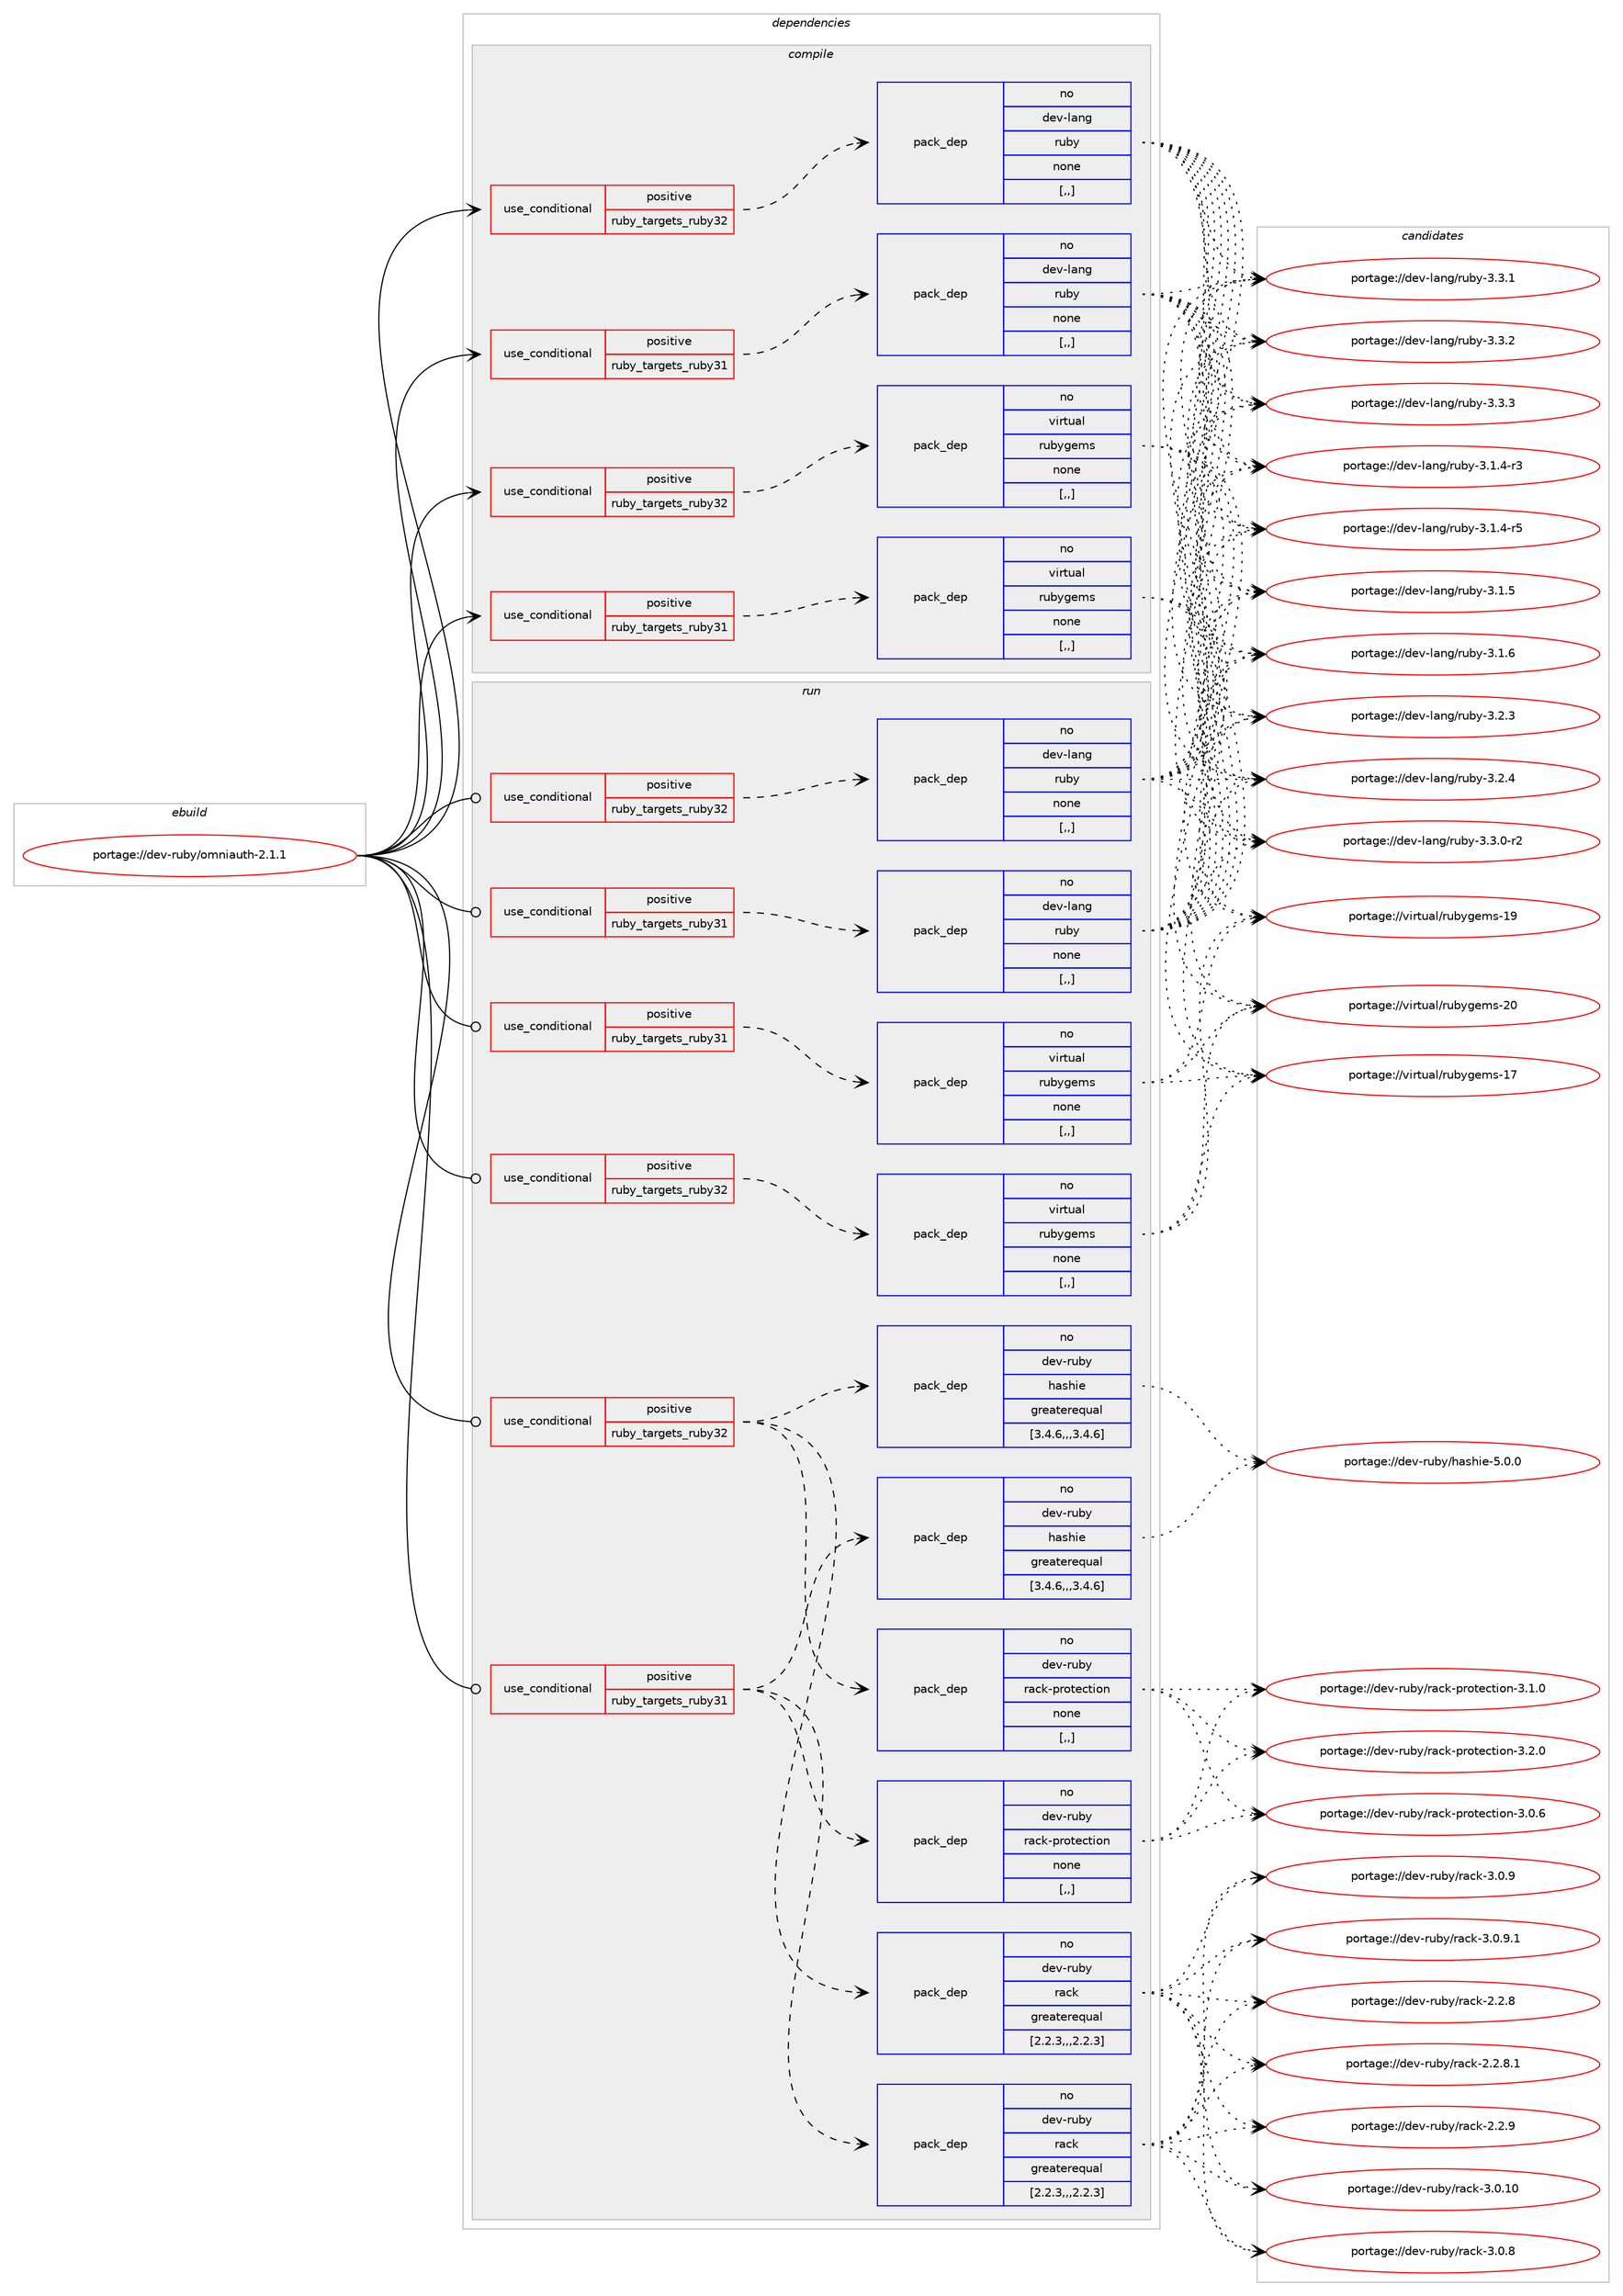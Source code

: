 digraph prolog {

# *************
# Graph options
# *************

newrank=true;
concentrate=true;
compound=true;
graph [rankdir=LR,fontname=Helvetica,fontsize=10,ranksep=1.5];#, ranksep=2.5, nodesep=0.2];
edge  [arrowhead=vee];
node  [fontname=Helvetica,fontsize=10];

# **********
# The ebuild
# **********

subgraph cluster_leftcol {
color=gray;
rank=same;
label=<<i>ebuild</i>>;
id [label="portage://dev-ruby/omniauth-2.1.1", color=red, width=4, href="../dev-ruby/omniauth-2.1.1.svg"];
}

# ****************
# The dependencies
# ****************

subgraph cluster_midcol {
color=gray;
label=<<i>dependencies</i>>;
subgraph cluster_compile {
fillcolor="#eeeeee";
style=filled;
label=<<i>compile</i>>;
subgraph cond50670 {
dependency188884 [label=<<TABLE BORDER="0" CELLBORDER="1" CELLSPACING="0" CELLPADDING="4"><TR><TD ROWSPAN="3" CELLPADDING="10">use_conditional</TD></TR><TR><TD>positive</TD></TR><TR><TD>ruby_targets_ruby31</TD></TR></TABLE>>, shape=none, color=red];
subgraph pack136897 {
dependency188885 [label=<<TABLE BORDER="0" CELLBORDER="1" CELLSPACING="0" CELLPADDING="4" WIDTH="220"><TR><TD ROWSPAN="6" CELLPADDING="30">pack_dep</TD></TR><TR><TD WIDTH="110">no</TD></TR><TR><TD>dev-lang</TD></TR><TR><TD>ruby</TD></TR><TR><TD>none</TD></TR><TR><TD>[,,]</TD></TR></TABLE>>, shape=none, color=blue];
}
dependency188884:e -> dependency188885:w [weight=20,style="dashed",arrowhead="vee"];
}
id:e -> dependency188884:w [weight=20,style="solid",arrowhead="vee"];
subgraph cond50671 {
dependency188886 [label=<<TABLE BORDER="0" CELLBORDER="1" CELLSPACING="0" CELLPADDING="4"><TR><TD ROWSPAN="3" CELLPADDING="10">use_conditional</TD></TR><TR><TD>positive</TD></TR><TR><TD>ruby_targets_ruby31</TD></TR></TABLE>>, shape=none, color=red];
subgraph pack136898 {
dependency188887 [label=<<TABLE BORDER="0" CELLBORDER="1" CELLSPACING="0" CELLPADDING="4" WIDTH="220"><TR><TD ROWSPAN="6" CELLPADDING="30">pack_dep</TD></TR><TR><TD WIDTH="110">no</TD></TR><TR><TD>virtual</TD></TR><TR><TD>rubygems</TD></TR><TR><TD>none</TD></TR><TR><TD>[,,]</TD></TR></TABLE>>, shape=none, color=blue];
}
dependency188886:e -> dependency188887:w [weight=20,style="dashed",arrowhead="vee"];
}
id:e -> dependency188886:w [weight=20,style="solid",arrowhead="vee"];
subgraph cond50672 {
dependency188888 [label=<<TABLE BORDER="0" CELLBORDER="1" CELLSPACING="0" CELLPADDING="4"><TR><TD ROWSPAN="3" CELLPADDING="10">use_conditional</TD></TR><TR><TD>positive</TD></TR><TR><TD>ruby_targets_ruby32</TD></TR></TABLE>>, shape=none, color=red];
subgraph pack136899 {
dependency188889 [label=<<TABLE BORDER="0" CELLBORDER="1" CELLSPACING="0" CELLPADDING="4" WIDTH="220"><TR><TD ROWSPAN="6" CELLPADDING="30">pack_dep</TD></TR><TR><TD WIDTH="110">no</TD></TR><TR><TD>dev-lang</TD></TR><TR><TD>ruby</TD></TR><TR><TD>none</TD></TR><TR><TD>[,,]</TD></TR></TABLE>>, shape=none, color=blue];
}
dependency188888:e -> dependency188889:w [weight=20,style="dashed",arrowhead="vee"];
}
id:e -> dependency188888:w [weight=20,style="solid",arrowhead="vee"];
subgraph cond50673 {
dependency188890 [label=<<TABLE BORDER="0" CELLBORDER="1" CELLSPACING="0" CELLPADDING="4"><TR><TD ROWSPAN="3" CELLPADDING="10">use_conditional</TD></TR><TR><TD>positive</TD></TR><TR><TD>ruby_targets_ruby32</TD></TR></TABLE>>, shape=none, color=red];
subgraph pack136900 {
dependency188891 [label=<<TABLE BORDER="0" CELLBORDER="1" CELLSPACING="0" CELLPADDING="4" WIDTH="220"><TR><TD ROWSPAN="6" CELLPADDING="30">pack_dep</TD></TR><TR><TD WIDTH="110">no</TD></TR><TR><TD>virtual</TD></TR><TR><TD>rubygems</TD></TR><TR><TD>none</TD></TR><TR><TD>[,,]</TD></TR></TABLE>>, shape=none, color=blue];
}
dependency188890:e -> dependency188891:w [weight=20,style="dashed",arrowhead="vee"];
}
id:e -> dependency188890:w [weight=20,style="solid",arrowhead="vee"];
}
subgraph cluster_compileandrun {
fillcolor="#eeeeee";
style=filled;
label=<<i>compile and run</i>>;
}
subgraph cluster_run {
fillcolor="#eeeeee";
style=filled;
label=<<i>run</i>>;
subgraph cond50674 {
dependency188892 [label=<<TABLE BORDER="0" CELLBORDER="1" CELLSPACING="0" CELLPADDING="4"><TR><TD ROWSPAN="3" CELLPADDING="10">use_conditional</TD></TR><TR><TD>positive</TD></TR><TR><TD>ruby_targets_ruby31</TD></TR></TABLE>>, shape=none, color=red];
subgraph pack136901 {
dependency188893 [label=<<TABLE BORDER="0" CELLBORDER="1" CELLSPACING="0" CELLPADDING="4" WIDTH="220"><TR><TD ROWSPAN="6" CELLPADDING="30">pack_dep</TD></TR><TR><TD WIDTH="110">no</TD></TR><TR><TD>dev-lang</TD></TR><TR><TD>ruby</TD></TR><TR><TD>none</TD></TR><TR><TD>[,,]</TD></TR></TABLE>>, shape=none, color=blue];
}
dependency188892:e -> dependency188893:w [weight=20,style="dashed",arrowhead="vee"];
}
id:e -> dependency188892:w [weight=20,style="solid",arrowhead="odot"];
subgraph cond50675 {
dependency188894 [label=<<TABLE BORDER="0" CELLBORDER="1" CELLSPACING="0" CELLPADDING="4"><TR><TD ROWSPAN="3" CELLPADDING="10">use_conditional</TD></TR><TR><TD>positive</TD></TR><TR><TD>ruby_targets_ruby31</TD></TR></TABLE>>, shape=none, color=red];
subgraph pack136902 {
dependency188895 [label=<<TABLE BORDER="0" CELLBORDER="1" CELLSPACING="0" CELLPADDING="4" WIDTH="220"><TR><TD ROWSPAN="6" CELLPADDING="30">pack_dep</TD></TR><TR><TD WIDTH="110">no</TD></TR><TR><TD>dev-ruby</TD></TR><TR><TD>rack</TD></TR><TR><TD>greaterequal</TD></TR><TR><TD>[2.2.3,,,2.2.3]</TD></TR></TABLE>>, shape=none, color=blue];
}
dependency188894:e -> dependency188895:w [weight=20,style="dashed",arrowhead="vee"];
subgraph pack136903 {
dependency188896 [label=<<TABLE BORDER="0" CELLBORDER="1" CELLSPACING="0" CELLPADDING="4" WIDTH="220"><TR><TD ROWSPAN="6" CELLPADDING="30">pack_dep</TD></TR><TR><TD WIDTH="110">no</TD></TR><TR><TD>dev-ruby</TD></TR><TR><TD>rack-protection</TD></TR><TR><TD>none</TD></TR><TR><TD>[,,]</TD></TR></TABLE>>, shape=none, color=blue];
}
dependency188894:e -> dependency188896:w [weight=20,style="dashed",arrowhead="vee"];
subgraph pack136904 {
dependency188897 [label=<<TABLE BORDER="0" CELLBORDER="1" CELLSPACING="0" CELLPADDING="4" WIDTH="220"><TR><TD ROWSPAN="6" CELLPADDING="30">pack_dep</TD></TR><TR><TD WIDTH="110">no</TD></TR><TR><TD>dev-ruby</TD></TR><TR><TD>hashie</TD></TR><TR><TD>greaterequal</TD></TR><TR><TD>[3.4.6,,,3.4.6]</TD></TR></TABLE>>, shape=none, color=blue];
}
dependency188894:e -> dependency188897:w [weight=20,style="dashed",arrowhead="vee"];
}
id:e -> dependency188894:w [weight=20,style="solid",arrowhead="odot"];
subgraph cond50676 {
dependency188898 [label=<<TABLE BORDER="0" CELLBORDER="1" CELLSPACING="0" CELLPADDING="4"><TR><TD ROWSPAN="3" CELLPADDING="10">use_conditional</TD></TR><TR><TD>positive</TD></TR><TR><TD>ruby_targets_ruby31</TD></TR></TABLE>>, shape=none, color=red];
subgraph pack136905 {
dependency188899 [label=<<TABLE BORDER="0" CELLBORDER="1" CELLSPACING="0" CELLPADDING="4" WIDTH="220"><TR><TD ROWSPAN="6" CELLPADDING="30">pack_dep</TD></TR><TR><TD WIDTH="110">no</TD></TR><TR><TD>virtual</TD></TR><TR><TD>rubygems</TD></TR><TR><TD>none</TD></TR><TR><TD>[,,]</TD></TR></TABLE>>, shape=none, color=blue];
}
dependency188898:e -> dependency188899:w [weight=20,style="dashed",arrowhead="vee"];
}
id:e -> dependency188898:w [weight=20,style="solid",arrowhead="odot"];
subgraph cond50677 {
dependency188900 [label=<<TABLE BORDER="0" CELLBORDER="1" CELLSPACING="0" CELLPADDING="4"><TR><TD ROWSPAN="3" CELLPADDING="10">use_conditional</TD></TR><TR><TD>positive</TD></TR><TR><TD>ruby_targets_ruby32</TD></TR></TABLE>>, shape=none, color=red];
subgraph pack136906 {
dependency188901 [label=<<TABLE BORDER="0" CELLBORDER="1" CELLSPACING="0" CELLPADDING="4" WIDTH="220"><TR><TD ROWSPAN="6" CELLPADDING="30">pack_dep</TD></TR><TR><TD WIDTH="110">no</TD></TR><TR><TD>dev-lang</TD></TR><TR><TD>ruby</TD></TR><TR><TD>none</TD></TR><TR><TD>[,,]</TD></TR></TABLE>>, shape=none, color=blue];
}
dependency188900:e -> dependency188901:w [weight=20,style="dashed",arrowhead="vee"];
}
id:e -> dependency188900:w [weight=20,style="solid",arrowhead="odot"];
subgraph cond50678 {
dependency188902 [label=<<TABLE BORDER="0" CELLBORDER="1" CELLSPACING="0" CELLPADDING="4"><TR><TD ROWSPAN="3" CELLPADDING="10">use_conditional</TD></TR><TR><TD>positive</TD></TR><TR><TD>ruby_targets_ruby32</TD></TR></TABLE>>, shape=none, color=red];
subgraph pack136907 {
dependency188903 [label=<<TABLE BORDER="0" CELLBORDER="1" CELLSPACING="0" CELLPADDING="4" WIDTH="220"><TR><TD ROWSPAN="6" CELLPADDING="30">pack_dep</TD></TR><TR><TD WIDTH="110">no</TD></TR><TR><TD>dev-ruby</TD></TR><TR><TD>rack</TD></TR><TR><TD>greaterequal</TD></TR><TR><TD>[2.2.3,,,2.2.3]</TD></TR></TABLE>>, shape=none, color=blue];
}
dependency188902:e -> dependency188903:w [weight=20,style="dashed",arrowhead="vee"];
subgraph pack136908 {
dependency188904 [label=<<TABLE BORDER="0" CELLBORDER="1" CELLSPACING="0" CELLPADDING="4" WIDTH="220"><TR><TD ROWSPAN="6" CELLPADDING="30">pack_dep</TD></TR><TR><TD WIDTH="110">no</TD></TR><TR><TD>dev-ruby</TD></TR><TR><TD>rack-protection</TD></TR><TR><TD>none</TD></TR><TR><TD>[,,]</TD></TR></TABLE>>, shape=none, color=blue];
}
dependency188902:e -> dependency188904:w [weight=20,style="dashed",arrowhead="vee"];
subgraph pack136909 {
dependency188905 [label=<<TABLE BORDER="0" CELLBORDER="1" CELLSPACING="0" CELLPADDING="4" WIDTH="220"><TR><TD ROWSPAN="6" CELLPADDING="30">pack_dep</TD></TR><TR><TD WIDTH="110">no</TD></TR><TR><TD>dev-ruby</TD></TR><TR><TD>hashie</TD></TR><TR><TD>greaterequal</TD></TR><TR><TD>[3.4.6,,,3.4.6]</TD></TR></TABLE>>, shape=none, color=blue];
}
dependency188902:e -> dependency188905:w [weight=20,style="dashed",arrowhead="vee"];
}
id:e -> dependency188902:w [weight=20,style="solid",arrowhead="odot"];
subgraph cond50679 {
dependency188906 [label=<<TABLE BORDER="0" CELLBORDER="1" CELLSPACING="0" CELLPADDING="4"><TR><TD ROWSPAN="3" CELLPADDING="10">use_conditional</TD></TR><TR><TD>positive</TD></TR><TR><TD>ruby_targets_ruby32</TD></TR></TABLE>>, shape=none, color=red];
subgraph pack136910 {
dependency188907 [label=<<TABLE BORDER="0" CELLBORDER="1" CELLSPACING="0" CELLPADDING="4" WIDTH="220"><TR><TD ROWSPAN="6" CELLPADDING="30">pack_dep</TD></TR><TR><TD WIDTH="110">no</TD></TR><TR><TD>virtual</TD></TR><TR><TD>rubygems</TD></TR><TR><TD>none</TD></TR><TR><TD>[,,]</TD></TR></TABLE>>, shape=none, color=blue];
}
dependency188906:e -> dependency188907:w [weight=20,style="dashed",arrowhead="vee"];
}
id:e -> dependency188906:w [weight=20,style="solid",arrowhead="odot"];
}
}

# **************
# The candidates
# **************

subgraph cluster_choices {
rank=same;
color=gray;
label=<<i>candidates</i>>;

subgraph choice136897 {
color=black;
nodesep=1;
choice100101118451089711010347114117981214551464946524511451 [label="portage://dev-lang/ruby-3.1.4-r3", color=red, width=4,href="../dev-lang/ruby-3.1.4-r3.svg"];
choice100101118451089711010347114117981214551464946524511453 [label="portage://dev-lang/ruby-3.1.4-r5", color=red, width=4,href="../dev-lang/ruby-3.1.4-r5.svg"];
choice10010111845108971101034711411798121455146494653 [label="portage://dev-lang/ruby-3.1.5", color=red, width=4,href="../dev-lang/ruby-3.1.5.svg"];
choice10010111845108971101034711411798121455146494654 [label="portage://dev-lang/ruby-3.1.6", color=red, width=4,href="../dev-lang/ruby-3.1.6.svg"];
choice10010111845108971101034711411798121455146504651 [label="portage://dev-lang/ruby-3.2.3", color=red, width=4,href="../dev-lang/ruby-3.2.3.svg"];
choice10010111845108971101034711411798121455146504652 [label="portage://dev-lang/ruby-3.2.4", color=red, width=4,href="../dev-lang/ruby-3.2.4.svg"];
choice100101118451089711010347114117981214551465146484511450 [label="portage://dev-lang/ruby-3.3.0-r2", color=red, width=4,href="../dev-lang/ruby-3.3.0-r2.svg"];
choice10010111845108971101034711411798121455146514649 [label="portage://dev-lang/ruby-3.3.1", color=red, width=4,href="../dev-lang/ruby-3.3.1.svg"];
choice10010111845108971101034711411798121455146514650 [label="portage://dev-lang/ruby-3.3.2", color=red, width=4,href="../dev-lang/ruby-3.3.2.svg"];
choice10010111845108971101034711411798121455146514651 [label="portage://dev-lang/ruby-3.3.3", color=red, width=4,href="../dev-lang/ruby-3.3.3.svg"];
dependency188885:e -> choice100101118451089711010347114117981214551464946524511451:w [style=dotted,weight="100"];
dependency188885:e -> choice100101118451089711010347114117981214551464946524511453:w [style=dotted,weight="100"];
dependency188885:e -> choice10010111845108971101034711411798121455146494653:w [style=dotted,weight="100"];
dependency188885:e -> choice10010111845108971101034711411798121455146494654:w [style=dotted,weight="100"];
dependency188885:e -> choice10010111845108971101034711411798121455146504651:w [style=dotted,weight="100"];
dependency188885:e -> choice10010111845108971101034711411798121455146504652:w [style=dotted,weight="100"];
dependency188885:e -> choice100101118451089711010347114117981214551465146484511450:w [style=dotted,weight="100"];
dependency188885:e -> choice10010111845108971101034711411798121455146514649:w [style=dotted,weight="100"];
dependency188885:e -> choice10010111845108971101034711411798121455146514650:w [style=dotted,weight="100"];
dependency188885:e -> choice10010111845108971101034711411798121455146514651:w [style=dotted,weight="100"];
}
subgraph choice136898 {
color=black;
nodesep=1;
choice118105114116117971084711411798121103101109115454955 [label="portage://virtual/rubygems-17", color=red, width=4,href="../virtual/rubygems-17.svg"];
choice118105114116117971084711411798121103101109115454957 [label="portage://virtual/rubygems-19", color=red, width=4,href="../virtual/rubygems-19.svg"];
choice118105114116117971084711411798121103101109115455048 [label="portage://virtual/rubygems-20", color=red, width=4,href="../virtual/rubygems-20.svg"];
dependency188887:e -> choice118105114116117971084711411798121103101109115454955:w [style=dotted,weight="100"];
dependency188887:e -> choice118105114116117971084711411798121103101109115454957:w [style=dotted,weight="100"];
dependency188887:e -> choice118105114116117971084711411798121103101109115455048:w [style=dotted,weight="100"];
}
subgraph choice136899 {
color=black;
nodesep=1;
choice100101118451089711010347114117981214551464946524511451 [label="portage://dev-lang/ruby-3.1.4-r3", color=red, width=4,href="../dev-lang/ruby-3.1.4-r3.svg"];
choice100101118451089711010347114117981214551464946524511453 [label="portage://dev-lang/ruby-3.1.4-r5", color=red, width=4,href="../dev-lang/ruby-3.1.4-r5.svg"];
choice10010111845108971101034711411798121455146494653 [label="portage://dev-lang/ruby-3.1.5", color=red, width=4,href="../dev-lang/ruby-3.1.5.svg"];
choice10010111845108971101034711411798121455146494654 [label="portage://dev-lang/ruby-3.1.6", color=red, width=4,href="../dev-lang/ruby-3.1.6.svg"];
choice10010111845108971101034711411798121455146504651 [label="portage://dev-lang/ruby-3.2.3", color=red, width=4,href="../dev-lang/ruby-3.2.3.svg"];
choice10010111845108971101034711411798121455146504652 [label="portage://dev-lang/ruby-3.2.4", color=red, width=4,href="../dev-lang/ruby-3.2.4.svg"];
choice100101118451089711010347114117981214551465146484511450 [label="portage://dev-lang/ruby-3.3.0-r2", color=red, width=4,href="../dev-lang/ruby-3.3.0-r2.svg"];
choice10010111845108971101034711411798121455146514649 [label="portage://dev-lang/ruby-3.3.1", color=red, width=4,href="../dev-lang/ruby-3.3.1.svg"];
choice10010111845108971101034711411798121455146514650 [label="portage://dev-lang/ruby-3.3.2", color=red, width=4,href="../dev-lang/ruby-3.3.2.svg"];
choice10010111845108971101034711411798121455146514651 [label="portage://dev-lang/ruby-3.3.3", color=red, width=4,href="../dev-lang/ruby-3.3.3.svg"];
dependency188889:e -> choice100101118451089711010347114117981214551464946524511451:w [style=dotted,weight="100"];
dependency188889:e -> choice100101118451089711010347114117981214551464946524511453:w [style=dotted,weight="100"];
dependency188889:e -> choice10010111845108971101034711411798121455146494653:w [style=dotted,weight="100"];
dependency188889:e -> choice10010111845108971101034711411798121455146494654:w [style=dotted,weight="100"];
dependency188889:e -> choice10010111845108971101034711411798121455146504651:w [style=dotted,weight="100"];
dependency188889:e -> choice10010111845108971101034711411798121455146504652:w [style=dotted,weight="100"];
dependency188889:e -> choice100101118451089711010347114117981214551465146484511450:w [style=dotted,weight="100"];
dependency188889:e -> choice10010111845108971101034711411798121455146514649:w [style=dotted,weight="100"];
dependency188889:e -> choice10010111845108971101034711411798121455146514650:w [style=dotted,weight="100"];
dependency188889:e -> choice10010111845108971101034711411798121455146514651:w [style=dotted,weight="100"];
}
subgraph choice136900 {
color=black;
nodesep=1;
choice118105114116117971084711411798121103101109115454955 [label="portage://virtual/rubygems-17", color=red, width=4,href="../virtual/rubygems-17.svg"];
choice118105114116117971084711411798121103101109115454957 [label="portage://virtual/rubygems-19", color=red, width=4,href="../virtual/rubygems-19.svg"];
choice118105114116117971084711411798121103101109115455048 [label="portage://virtual/rubygems-20", color=red, width=4,href="../virtual/rubygems-20.svg"];
dependency188891:e -> choice118105114116117971084711411798121103101109115454955:w [style=dotted,weight="100"];
dependency188891:e -> choice118105114116117971084711411798121103101109115454957:w [style=dotted,weight="100"];
dependency188891:e -> choice118105114116117971084711411798121103101109115455048:w [style=dotted,weight="100"];
}
subgraph choice136901 {
color=black;
nodesep=1;
choice100101118451089711010347114117981214551464946524511451 [label="portage://dev-lang/ruby-3.1.4-r3", color=red, width=4,href="../dev-lang/ruby-3.1.4-r3.svg"];
choice100101118451089711010347114117981214551464946524511453 [label="portage://dev-lang/ruby-3.1.4-r5", color=red, width=4,href="../dev-lang/ruby-3.1.4-r5.svg"];
choice10010111845108971101034711411798121455146494653 [label="portage://dev-lang/ruby-3.1.5", color=red, width=4,href="../dev-lang/ruby-3.1.5.svg"];
choice10010111845108971101034711411798121455146494654 [label="portage://dev-lang/ruby-3.1.6", color=red, width=4,href="../dev-lang/ruby-3.1.6.svg"];
choice10010111845108971101034711411798121455146504651 [label="portage://dev-lang/ruby-3.2.3", color=red, width=4,href="../dev-lang/ruby-3.2.3.svg"];
choice10010111845108971101034711411798121455146504652 [label="portage://dev-lang/ruby-3.2.4", color=red, width=4,href="../dev-lang/ruby-3.2.4.svg"];
choice100101118451089711010347114117981214551465146484511450 [label="portage://dev-lang/ruby-3.3.0-r2", color=red, width=4,href="../dev-lang/ruby-3.3.0-r2.svg"];
choice10010111845108971101034711411798121455146514649 [label="portage://dev-lang/ruby-3.3.1", color=red, width=4,href="../dev-lang/ruby-3.3.1.svg"];
choice10010111845108971101034711411798121455146514650 [label="portage://dev-lang/ruby-3.3.2", color=red, width=4,href="../dev-lang/ruby-3.3.2.svg"];
choice10010111845108971101034711411798121455146514651 [label="portage://dev-lang/ruby-3.3.3", color=red, width=4,href="../dev-lang/ruby-3.3.3.svg"];
dependency188893:e -> choice100101118451089711010347114117981214551464946524511451:w [style=dotted,weight="100"];
dependency188893:e -> choice100101118451089711010347114117981214551464946524511453:w [style=dotted,weight="100"];
dependency188893:e -> choice10010111845108971101034711411798121455146494653:w [style=dotted,weight="100"];
dependency188893:e -> choice10010111845108971101034711411798121455146494654:w [style=dotted,weight="100"];
dependency188893:e -> choice10010111845108971101034711411798121455146504651:w [style=dotted,weight="100"];
dependency188893:e -> choice10010111845108971101034711411798121455146504652:w [style=dotted,weight="100"];
dependency188893:e -> choice100101118451089711010347114117981214551465146484511450:w [style=dotted,weight="100"];
dependency188893:e -> choice10010111845108971101034711411798121455146514649:w [style=dotted,weight="100"];
dependency188893:e -> choice10010111845108971101034711411798121455146514650:w [style=dotted,weight="100"];
dependency188893:e -> choice10010111845108971101034711411798121455146514651:w [style=dotted,weight="100"];
}
subgraph choice136902 {
color=black;
nodesep=1;
choice1001011184511411798121471149799107455046504656 [label="portage://dev-ruby/rack-2.2.8", color=red, width=4,href="../dev-ruby/rack-2.2.8.svg"];
choice10010111845114117981214711497991074550465046564649 [label="portage://dev-ruby/rack-2.2.8.1", color=red, width=4,href="../dev-ruby/rack-2.2.8.1.svg"];
choice1001011184511411798121471149799107455046504657 [label="portage://dev-ruby/rack-2.2.9", color=red, width=4,href="../dev-ruby/rack-2.2.9.svg"];
choice100101118451141179812147114979910745514648464948 [label="portage://dev-ruby/rack-3.0.10", color=red, width=4,href="../dev-ruby/rack-3.0.10.svg"];
choice1001011184511411798121471149799107455146484656 [label="portage://dev-ruby/rack-3.0.8", color=red, width=4,href="../dev-ruby/rack-3.0.8.svg"];
choice1001011184511411798121471149799107455146484657 [label="portage://dev-ruby/rack-3.0.9", color=red, width=4,href="../dev-ruby/rack-3.0.9.svg"];
choice10010111845114117981214711497991074551464846574649 [label="portage://dev-ruby/rack-3.0.9.1", color=red, width=4,href="../dev-ruby/rack-3.0.9.1.svg"];
dependency188895:e -> choice1001011184511411798121471149799107455046504656:w [style=dotted,weight="100"];
dependency188895:e -> choice10010111845114117981214711497991074550465046564649:w [style=dotted,weight="100"];
dependency188895:e -> choice1001011184511411798121471149799107455046504657:w [style=dotted,weight="100"];
dependency188895:e -> choice100101118451141179812147114979910745514648464948:w [style=dotted,weight="100"];
dependency188895:e -> choice1001011184511411798121471149799107455146484656:w [style=dotted,weight="100"];
dependency188895:e -> choice1001011184511411798121471149799107455146484657:w [style=dotted,weight="100"];
dependency188895:e -> choice10010111845114117981214711497991074551464846574649:w [style=dotted,weight="100"];
}
subgraph choice136903 {
color=black;
nodesep=1;
choice10010111845114117981214711497991074511211411111610199116105111110455146484654 [label="portage://dev-ruby/rack-protection-3.0.6", color=red, width=4,href="../dev-ruby/rack-protection-3.0.6.svg"];
choice10010111845114117981214711497991074511211411111610199116105111110455146494648 [label="portage://dev-ruby/rack-protection-3.1.0", color=red, width=4,href="../dev-ruby/rack-protection-3.1.0.svg"];
choice10010111845114117981214711497991074511211411111610199116105111110455146504648 [label="portage://dev-ruby/rack-protection-3.2.0", color=red, width=4,href="../dev-ruby/rack-protection-3.2.0.svg"];
dependency188896:e -> choice10010111845114117981214711497991074511211411111610199116105111110455146484654:w [style=dotted,weight="100"];
dependency188896:e -> choice10010111845114117981214711497991074511211411111610199116105111110455146494648:w [style=dotted,weight="100"];
dependency188896:e -> choice10010111845114117981214711497991074511211411111610199116105111110455146504648:w [style=dotted,weight="100"];
}
subgraph choice136904 {
color=black;
nodesep=1;
choice10010111845114117981214710497115104105101455346484648 [label="portage://dev-ruby/hashie-5.0.0", color=red, width=4,href="../dev-ruby/hashie-5.0.0.svg"];
dependency188897:e -> choice10010111845114117981214710497115104105101455346484648:w [style=dotted,weight="100"];
}
subgraph choice136905 {
color=black;
nodesep=1;
choice118105114116117971084711411798121103101109115454955 [label="portage://virtual/rubygems-17", color=red, width=4,href="../virtual/rubygems-17.svg"];
choice118105114116117971084711411798121103101109115454957 [label="portage://virtual/rubygems-19", color=red, width=4,href="../virtual/rubygems-19.svg"];
choice118105114116117971084711411798121103101109115455048 [label="portage://virtual/rubygems-20", color=red, width=4,href="../virtual/rubygems-20.svg"];
dependency188899:e -> choice118105114116117971084711411798121103101109115454955:w [style=dotted,weight="100"];
dependency188899:e -> choice118105114116117971084711411798121103101109115454957:w [style=dotted,weight="100"];
dependency188899:e -> choice118105114116117971084711411798121103101109115455048:w [style=dotted,weight="100"];
}
subgraph choice136906 {
color=black;
nodesep=1;
choice100101118451089711010347114117981214551464946524511451 [label="portage://dev-lang/ruby-3.1.4-r3", color=red, width=4,href="../dev-lang/ruby-3.1.4-r3.svg"];
choice100101118451089711010347114117981214551464946524511453 [label="portage://dev-lang/ruby-3.1.4-r5", color=red, width=4,href="../dev-lang/ruby-3.1.4-r5.svg"];
choice10010111845108971101034711411798121455146494653 [label="portage://dev-lang/ruby-3.1.5", color=red, width=4,href="../dev-lang/ruby-3.1.5.svg"];
choice10010111845108971101034711411798121455146494654 [label="portage://dev-lang/ruby-3.1.6", color=red, width=4,href="../dev-lang/ruby-3.1.6.svg"];
choice10010111845108971101034711411798121455146504651 [label="portage://dev-lang/ruby-3.2.3", color=red, width=4,href="../dev-lang/ruby-3.2.3.svg"];
choice10010111845108971101034711411798121455146504652 [label="portage://dev-lang/ruby-3.2.4", color=red, width=4,href="../dev-lang/ruby-3.2.4.svg"];
choice100101118451089711010347114117981214551465146484511450 [label="portage://dev-lang/ruby-3.3.0-r2", color=red, width=4,href="../dev-lang/ruby-3.3.0-r2.svg"];
choice10010111845108971101034711411798121455146514649 [label="portage://dev-lang/ruby-3.3.1", color=red, width=4,href="../dev-lang/ruby-3.3.1.svg"];
choice10010111845108971101034711411798121455146514650 [label="portage://dev-lang/ruby-3.3.2", color=red, width=4,href="../dev-lang/ruby-3.3.2.svg"];
choice10010111845108971101034711411798121455146514651 [label="portage://dev-lang/ruby-3.3.3", color=red, width=4,href="../dev-lang/ruby-3.3.3.svg"];
dependency188901:e -> choice100101118451089711010347114117981214551464946524511451:w [style=dotted,weight="100"];
dependency188901:e -> choice100101118451089711010347114117981214551464946524511453:w [style=dotted,weight="100"];
dependency188901:e -> choice10010111845108971101034711411798121455146494653:w [style=dotted,weight="100"];
dependency188901:e -> choice10010111845108971101034711411798121455146494654:w [style=dotted,weight="100"];
dependency188901:e -> choice10010111845108971101034711411798121455146504651:w [style=dotted,weight="100"];
dependency188901:e -> choice10010111845108971101034711411798121455146504652:w [style=dotted,weight="100"];
dependency188901:e -> choice100101118451089711010347114117981214551465146484511450:w [style=dotted,weight="100"];
dependency188901:e -> choice10010111845108971101034711411798121455146514649:w [style=dotted,weight="100"];
dependency188901:e -> choice10010111845108971101034711411798121455146514650:w [style=dotted,weight="100"];
dependency188901:e -> choice10010111845108971101034711411798121455146514651:w [style=dotted,weight="100"];
}
subgraph choice136907 {
color=black;
nodesep=1;
choice1001011184511411798121471149799107455046504656 [label="portage://dev-ruby/rack-2.2.8", color=red, width=4,href="../dev-ruby/rack-2.2.8.svg"];
choice10010111845114117981214711497991074550465046564649 [label="portage://dev-ruby/rack-2.2.8.1", color=red, width=4,href="../dev-ruby/rack-2.2.8.1.svg"];
choice1001011184511411798121471149799107455046504657 [label="portage://dev-ruby/rack-2.2.9", color=red, width=4,href="../dev-ruby/rack-2.2.9.svg"];
choice100101118451141179812147114979910745514648464948 [label="portage://dev-ruby/rack-3.0.10", color=red, width=4,href="../dev-ruby/rack-3.0.10.svg"];
choice1001011184511411798121471149799107455146484656 [label="portage://dev-ruby/rack-3.0.8", color=red, width=4,href="../dev-ruby/rack-3.0.8.svg"];
choice1001011184511411798121471149799107455146484657 [label="portage://dev-ruby/rack-3.0.9", color=red, width=4,href="../dev-ruby/rack-3.0.9.svg"];
choice10010111845114117981214711497991074551464846574649 [label="portage://dev-ruby/rack-3.0.9.1", color=red, width=4,href="../dev-ruby/rack-3.0.9.1.svg"];
dependency188903:e -> choice1001011184511411798121471149799107455046504656:w [style=dotted,weight="100"];
dependency188903:e -> choice10010111845114117981214711497991074550465046564649:w [style=dotted,weight="100"];
dependency188903:e -> choice1001011184511411798121471149799107455046504657:w [style=dotted,weight="100"];
dependency188903:e -> choice100101118451141179812147114979910745514648464948:w [style=dotted,weight="100"];
dependency188903:e -> choice1001011184511411798121471149799107455146484656:w [style=dotted,weight="100"];
dependency188903:e -> choice1001011184511411798121471149799107455146484657:w [style=dotted,weight="100"];
dependency188903:e -> choice10010111845114117981214711497991074551464846574649:w [style=dotted,weight="100"];
}
subgraph choice136908 {
color=black;
nodesep=1;
choice10010111845114117981214711497991074511211411111610199116105111110455146484654 [label="portage://dev-ruby/rack-protection-3.0.6", color=red, width=4,href="../dev-ruby/rack-protection-3.0.6.svg"];
choice10010111845114117981214711497991074511211411111610199116105111110455146494648 [label="portage://dev-ruby/rack-protection-3.1.0", color=red, width=4,href="../dev-ruby/rack-protection-3.1.0.svg"];
choice10010111845114117981214711497991074511211411111610199116105111110455146504648 [label="portage://dev-ruby/rack-protection-3.2.0", color=red, width=4,href="../dev-ruby/rack-protection-3.2.0.svg"];
dependency188904:e -> choice10010111845114117981214711497991074511211411111610199116105111110455146484654:w [style=dotted,weight="100"];
dependency188904:e -> choice10010111845114117981214711497991074511211411111610199116105111110455146494648:w [style=dotted,weight="100"];
dependency188904:e -> choice10010111845114117981214711497991074511211411111610199116105111110455146504648:w [style=dotted,weight="100"];
}
subgraph choice136909 {
color=black;
nodesep=1;
choice10010111845114117981214710497115104105101455346484648 [label="portage://dev-ruby/hashie-5.0.0", color=red, width=4,href="../dev-ruby/hashie-5.0.0.svg"];
dependency188905:e -> choice10010111845114117981214710497115104105101455346484648:w [style=dotted,weight="100"];
}
subgraph choice136910 {
color=black;
nodesep=1;
choice118105114116117971084711411798121103101109115454955 [label="portage://virtual/rubygems-17", color=red, width=4,href="../virtual/rubygems-17.svg"];
choice118105114116117971084711411798121103101109115454957 [label="portage://virtual/rubygems-19", color=red, width=4,href="../virtual/rubygems-19.svg"];
choice118105114116117971084711411798121103101109115455048 [label="portage://virtual/rubygems-20", color=red, width=4,href="../virtual/rubygems-20.svg"];
dependency188907:e -> choice118105114116117971084711411798121103101109115454955:w [style=dotted,weight="100"];
dependency188907:e -> choice118105114116117971084711411798121103101109115454957:w [style=dotted,weight="100"];
dependency188907:e -> choice118105114116117971084711411798121103101109115455048:w [style=dotted,weight="100"];
}
}

}
